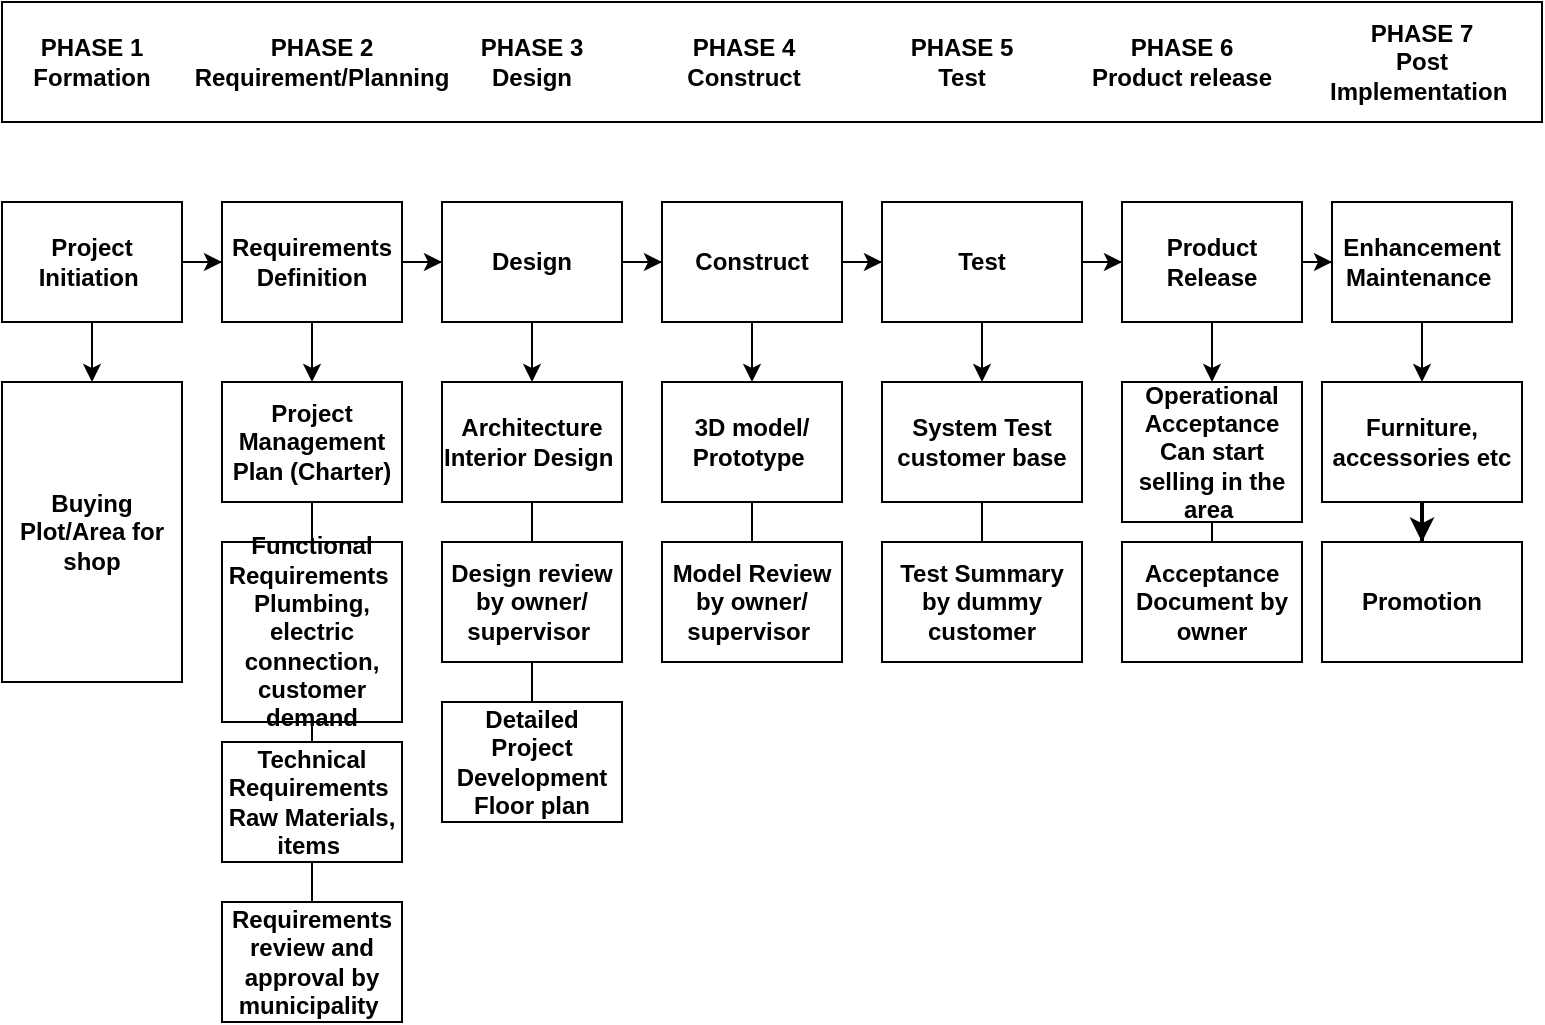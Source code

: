 <mxfile version="16.4.7" type="github">
  <diagram id="HulPGH48MOJRQ9pYyKQ1" name="Page-1">
    <mxGraphModel dx="1278" dy="589" grid="1" gridSize="10" guides="1" tooltips="1" connect="1" arrows="1" fold="1" page="1" pageScale="1" pageWidth="850" pageHeight="1100" math="0" shadow="0">
      <root>
        <mxCell id="0" />
        <mxCell id="1" parent="0" />
        <mxCell id="4xEq2jijBpp5c2q7PLIP-1" value="" style="rounded=0;whiteSpace=wrap;html=1;fontStyle=1" parent="1" vertex="1">
          <mxGeometry x="70" y="20" width="770" height="60" as="geometry" />
        </mxCell>
        <mxCell id="4xEq2jijBpp5c2q7PLIP-2" value="PHASE 1&lt;br&gt;Formation" style="text;html=1;strokeColor=none;fillColor=none;align=center;verticalAlign=middle;whiteSpace=wrap;rounded=0;fontStyle=1" parent="1" vertex="1">
          <mxGeometry x="70" y="20" width="90" height="60" as="geometry" />
        </mxCell>
        <mxCell id="4xEq2jijBpp5c2q7PLIP-3" value="PHASE 2&lt;br&gt;Requirement/Planning" style="text;html=1;strokeColor=none;fillColor=none;align=center;verticalAlign=middle;whiteSpace=wrap;rounded=0;fontStyle=1" parent="1" vertex="1">
          <mxGeometry x="180" y="20" width="100" height="60" as="geometry" />
        </mxCell>
        <mxCell id="4xEq2jijBpp5c2q7PLIP-4" value="PHASE 3&lt;br&gt;Design" style="text;html=1;strokeColor=none;fillColor=none;align=center;verticalAlign=middle;whiteSpace=wrap;rounded=0;fontStyle=1" parent="1" vertex="1">
          <mxGeometry x="285" y="20" width="100" height="60" as="geometry" />
        </mxCell>
        <mxCell id="4xEq2jijBpp5c2q7PLIP-5" value="PHASE 4&lt;br&gt;Construct" style="text;html=1;strokeColor=none;fillColor=none;align=center;verticalAlign=middle;whiteSpace=wrap;rounded=0;fontStyle=1" parent="1" vertex="1">
          <mxGeometry x="391" y="20" width="100" height="60" as="geometry" />
        </mxCell>
        <mxCell id="4xEq2jijBpp5c2q7PLIP-6" value="PHASE 5&lt;br&gt;Test" style="text;html=1;strokeColor=none;fillColor=none;align=center;verticalAlign=middle;whiteSpace=wrap;rounded=0;fontStyle=1" parent="1" vertex="1">
          <mxGeometry x="500" y="20" width="100" height="60" as="geometry" />
        </mxCell>
        <mxCell id="4xEq2jijBpp5c2q7PLIP-7" value="PHASE 6&lt;br&gt;Product release" style="text;html=1;strokeColor=none;fillColor=none;align=center;verticalAlign=middle;whiteSpace=wrap;rounded=0;fontStyle=1" parent="1" vertex="1">
          <mxGeometry x="610" y="20" width="100" height="60" as="geometry" />
        </mxCell>
        <mxCell id="4xEq2jijBpp5c2q7PLIP-8" value="PHASE 7&lt;br&gt;Post Implementation&amp;nbsp;" style="text;html=1;strokeColor=none;fillColor=none;align=center;verticalAlign=middle;whiteSpace=wrap;rounded=0;fontStyle=1" parent="1" vertex="1">
          <mxGeometry x="720" y="20" width="120" height="60" as="geometry" />
        </mxCell>
        <mxCell id="4xEq2jijBpp5c2q7PLIP-9" value="" style="edgeStyle=orthogonalEdgeStyle;rounded=0;orthogonalLoop=1;jettySize=auto;html=1;fontStyle=1" parent="1" source="4xEq2jijBpp5c2q7PLIP-11" target="4xEq2jijBpp5c2q7PLIP-14" edge="1">
          <mxGeometry relative="1" as="geometry" />
        </mxCell>
        <mxCell id="4xEq2jijBpp5c2q7PLIP-10" value="" style="edgeStyle=orthogonalEdgeStyle;rounded=0;orthogonalLoop=1;jettySize=auto;html=1;endArrow=classic;endFill=1;fontStyle=1" parent="1" source="4xEq2jijBpp5c2q7PLIP-11" target="4xEq2jijBpp5c2q7PLIP-29" edge="1">
          <mxGeometry relative="1" as="geometry" />
        </mxCell>
        <mxCell id="4xEq2jijBpp5c2q7PLIP-11" value="Project Initiation&amp;nbsp;" style="rounded=0;whiteSpace=wrap;html=1;fontStyle=1" parent="1" vertex="1">
          <mxGeometry x="70" y="120" width="90" height="60" as="geometry" />
        </mxCell>
        <mxCell id="4xEq2jijBpp5c2q7PLIP-12" value="" style="edgeStyle=orthogonalEdgeStyle;rounded=0;orthogonalLoop=1;jettySize=auto;html=1;fontStyle=1" parent="1" source="4xEq2jijBpp5c2q7PLIP-14" target="4xEq2jijBpp5c2q7PLIP-17" edge="1">
          <mxGeometry relative="1" as="geometry" />
        </mxCell>
        <mxCell id="4xEq2jijBpp5c2q7PLIP-13" value="" style="edgeStyle=orthogonalEdgeStyle;rounded=0;orthogonalLoop=1;jettySize=auto;html=1;entryX=0.5;entryY=0;entryDx=0;entryDy=0;startArrow=none;startFill=0;endArrow=classic;endFill=1;fontStyle=1" parent="1" source="4xEq2jijBpp5c2q7PLIP-14" target="4xEq2jijBpp5c2q7PLIP-47" edge="1">
          <mxGeometry relative="1" as="geometry" />
        </mxCell>
        <mxCell id="4xEq2jijBpp5c2q7PLIP-14" value="Requirements Definition" style="rounded=0;whiteSpace=wrap;html=1;fontStyle=1" parent="1" vertex="1">
          <mxGeometry x="180" y="120" width="90" height="60" as="geometry" />
        </mxCell>
        <mxCell id="4xEq2jijBpp5c2q7PLIP-15" value="" style="edgeStyle=orthogonalEdgeStyle;rounded=0;orthogonalLoop=1;jettySize=auto;html=1;fontStyle=1" parent="1" source="4xEq2jijBpp5c2q7PLIP-17" target="4xEq2jijBpp5c2q7PLIP-20" edge="1">
          <mxGeometry relative="1" as="geometry" />
        </mxCell>
        <mxCell id="4xEq2jijBpp5c2q7PLIP-16" value="" style="edgeStyle=orthogonalEdgeStyle;rounded=0;orthogonalLoop=1;jettySize=auto;html=1;fontStyle=1" parent="1" source="4xEq2jijBpp5c2q7PLIP-17" target="4xEq2jijBpp5c2q7PLIP-42" edge="1">
          <mxGeometry relative="1" as="geometry" />
        </mxCell>
        <mxCell id="4xEq2jijBpp5c2q7PLIP-17" value="Design" style="rounded=0;whiteSpace=wrap;html=1;fontStyle=1" parent="1" vertex="1">
          <mxGeometry x="290" y="120" width="90" height="60" as="geometry" />
        </mxCell>
        <mxCell id="4xEq2jijBpp5c2q7PLIP-18" value="" style="edgeStyle=orthogonalEdgeStyle;rounded=0;orthogonalLoop=1;jettySize=auto;html=1;fontStyle=1" parent="1" source="4xEq2jijBpp5c2q7PLIP-20" target="4xEq2jijBpp5c2q7PLIP-23" edge="1">
          <mxGeometry relative="1" as="geometry" />
        </mxCell>
        <mxCell id="4xEq2jijBpp5c2q7PLIP-19" value="" style="edgeStyle=orthogonalEdgeStyle;rounded=0;orthogonalLoop=1;jettySize=auto;html=1;fontStyle=1" parent="1" source="4xEq2jijBpp5c2q7PLIP-20" target="4xEq2jijBpp5c2q7PLIP-39" edge="1">
          <mxGeometry relative="1" as="geometry" />
        </mxCell>
        <mxCell id="4xEq2jijBpp5c2q7PLIP-20" value="Construct" style="rounded=0;whiteSpace=wrap;html=1;fontStyle=1" parent="1" vertex="1">
          <mxGeometry x="400" y="120" width="90" height="60" as="geometry" />
        </mxCell>
        <mxCell id="4xEq2jijBpp5c2q7PLIP-21" value="" style="edgeStyle=orthogonalEdgeStyle;rounded=0;orthogonalLoop=1;jettySize=auto;html=1;fontStyle=1" parent="1" source="4xEq2jijBpp5c2q7PLIP-23" target="4xEq2jijBpp5c2q7PLIP-26" edge="1">
          <mxGeometry relative="1" as="geometry" />
        </mxCell>
        <mxCell id="4xEq2jijBpp5c2q7PLIP-22" value="" style="edgeStyle=orthogonalEdgeStyle;rounded=0;orthogonalLoop=1;jettySize=auto;html=1;entryX=0.5;entryY=0;entryDx=0;entryDy=0;fontStyle=1" parent="1" source="4xEq2jijBpp5c2q7PLIP-23" target="4xEq2jijBpp5c2q7PLIP-36" edge="1">
          <mxGeometry relative="1" as="geometry" />
        </mxCell>
        <mxCell id="4xEq2jijBpp5c2q7PLIP-23" value="Test" style="rounded=0;whiteSpace=wrap;html=1;fontStyle=1" parent="1" vertex="1">
          <mxGeometry x="510" y="120" width="100" height="60" as="geometry" />
        </mxCell>
        <mxCell id="4xEq2jijBpp5c2q7PLIP-24" value="" style="edgeStyle=orthogonalEdgeStyle;rounded=0;orthogonalLoop=1;jettySize=auto;html=1;fontStyle=1" parent="1" source="4xEq2jijBpp5c2q7PLIP-26" target="4xEq2jijBpp5c2q7PLIP-28" edge="1">
          <mxGeometry relative="1" as="geometry" />
        </mxCell>
        <mxCell id="4xEq2jijBpp5c2q7PLIP-25" value="" style="edgeStyle=orthogonalEdgeStyle;rounded=0;orthogonalLoop=1;jettySize=auto;html=1;fontStyle=1" parent="1" source="4xEq2jijBpp5c2q7PLIP-26" target="4xEq2jijBpp5c2q7PLIP-33" edge="1">
          <mxGeometry relative="1" as="geometry" />
        </mxCell>
        <mxCell id="4xEq2jijBpp5c2q7PLIP-26" value="Product Release" style="rounded=0;whiteSpace=wrap;html=1;fontStyle=1" parent="1" vertex="1">
          <mxGeometry x="630" y="120" width="90" height="60" as="geometry" />
        </mxCell>
        <mxCell id="4xEq2jijBpp5c2q7PLIP-27" value="" style="edgeStyle=orthogonalEdgeStyle;rounded=0;orthogonalLoop=1;jettySize=auto;html=1;fontStyle=1" parent="1" source="4xEq2jijBpp5c2q7PLIP-28" target="4xEq2jijBpp5c2q7PLIP-31" edge="1">
          <mxGeometry relative="1" as="geometry" />
        </mxCell>
        <mxCell id="4xEq2jijBpp5c2q7PLIP-28" value="Enhancement Maintenance&amp;nbsp;" style="rounded=0;whiteSpace=wrap;html=1;fontStyle=1" parent="1" vertex="1">
          <mxGeometry x="735" y="120" width="90" height="60" as="geometry" />
        </mxCell>
        <mxCell id="4xEq2jijBpp5c2q7PLIP-29" value="Buying Plot/Area for shop" style="rounded=0;whiteSpace=wrap;html=1;fontStyle=1" parent="1" vertex="1">
          <mxGeometry x="70" y="210" width="90" height="150" as="geometry" />
        </mxCell>
        <mxCell id="4xEq2jijBpp5c2q7PLIP-30" value="" style="edgeStyle=orthogonalEdgeStyle;rounded=0;orthogonalLoop=1;jettySize=auto;html=1;fontSize=14;startArrow=none;startFill=0;endArrow=classic;endFill=1;strokeWidth=2;" parent="1" source="4xEq2jijBpp5c2q7PLIP-31" target="4xEq2jijBpp5c2q7PLIP-53" edge="1">
          <mxGeometry relative="1" as="geometry" />
        </mxCell>
        <mxCell id="4xEq2jijBpp5c2q7PLIP-31" value="Furniture, accessories etc" style="rounded=0;whiteSpace=wrap;html=1;fontStyle=1" parent="1" vertex="1">
          <mxGeometry x="730" y="210" width="100" height="60" as="geometry" />
        </mxCell>
        <mxCell id="4xEq2jijBpp5c2q7PLIP-32" value="" style="edgeStyle=orthogonalEdgeStyle;rounded=0;orthogonalLoop=1;jettySize=auto;html=1;endArrow=none;endFill=0;fontStyle=1" parent="1" source="4xEq2jijBpp5c2q7PLIP-33" target="4xEq2jijBpp5c2q7PLIP-34" edge="1">
          <mxGeometry relative="1" as="geometry" />
        </mxCell>
        <mxCell id="4xEq2jijBpp5c2q7PLIP-33" value="Operational Acceptance&lt;br&gt;Can start selling in the area&amp;nbsp;" style="rounded=0;whiteSpace=wrap;html=1;fontStyle=1" parent="1" vertex="1">
          <mxGeometry x="630" y="210" width="90" height="70" as="geometry" />
        </mxCell>
        <mxCell id="4xEq2jijBpp5c2q7PLIP-34" value="Acceptance Document by owner" style="rounded=0;whiteSpace=wrap;html=1;fontStyle=1" parent="1" vertex="1">
          <mxGeometry x="630" y="290" width="90" height="60" as="geometry" />
        </mxCell>
        <mxCell id="4xEq2jijBpp5c2q7PLIP-35" value="" style="edgeStyle=orthogonalEdgeStyle;rounded=0;orthogonalLoop=1;jettySize=auto;html=1;endArrow=none;endFill=0;fontStyle=1" parent="1" source="4xEq2jijBpp5c2q7PLIP-36" target="4xEq2jijBpp5c2q7PLIP-37" edge="1">
          <mxGeometry relative="1" as="geometry" />
        </mxCell>
        <mxCell id="4xEq2jijBpp5c2q7PLIP-36" value="System Test&lt;br&gt;customer base" style="rounded=0;whiteSpace=wrap;html=1;fontStyle=1" parent="1" vertex="1">
          <mxGeometry x="510" y="210" width="100" height="60" as="geometry" />
        </mxCell>
        <mxCell id="4xEq2jijBpp5c2q7PLIP-37" value="Test Summary by dummy customer" style="rounded=0;whiteSpace=wrap;html=1;fontStyle=1" parent="1" vertex="1">
          <mxGeometry x="510" y="290" width="100" height="60" as="geometry" />
        </mxCell>
        <mxCell id="4xEq2jijBpp5c2q7PLIP-38" value="" style="edgeStyle=orthogonalEdgeStyle;rounded=0;orthogonalLoop=1;jettySize=auto;html=1;endArrow=none;endFill=0;fontStyle=1" parent="1" source="4xEq2jijBpp5c2q7PLIP-39" target="4xEq2jijBpp5c2q7PLIP-40" edge="1">
          <mxGeometry relative="1" as="geometry" />
        </mxCell>
        <mxCell id="4xEq2jijBpp5c2q7PLIP-39" value="3D model/ Prototype&amp;nbsp;" style="rounded=0;whiteSpace=wrap;html=1;fontStyle=1" parent="1" vertex="1">
          <mxGeometry x="400" y="210" width="90" height="60" as="geometry" />
        </mxCell>
        <mxCell id="4xEq2jijBpp5c2q7PLIP-40" value="Model Review by owner/ supervisor&amp;nbsp;" style="rounded=0;whiteSpace=wrap;html=1;fontStyle=1" parent="1" vertex="1">
          <mxGeometry x="400" y="290" width="90" height="60" as="geometry" />
        </mxCell>
        <mxCell id="4xEq2jijBpp5c2q7PLIP-41" value="" style="edgeStyle=orthogonalEdgeStyle;rounded=0;orthogonalLoop=1;jettySize=auto;html=1;endArrow=none;endFill=0;fontStyle=1" parent="1" source="4xEq2jijBpp5c2q7PLIP-42" target="4xEq2jijBpp5c2q7PLIP-44" edge="1">
          <mxGeometry relative="1" as="geometry" />
        </mxCell>
        <mxCell id="4xEq2jijBpp5c2q7PLIP-42" value="Architecture&lt;br&gt;Interior Design&amp;nbsp;" style="rounded=0;whiteSpace=wrap;html=1;fontStyle=1" parent="1" vertex="1">
          <mxGeometry x="290" y="210" width="90" height="60" as="geometry" />
        </mxCell>
        <mxCell id="4xEq2jijBpp5c2q7PLIP-43" value="" style="edgeStyle=orthogonalEdgeStyle;rounded=0;orthogonalLoop=1;jettySize=auto;html=1;endArrow=none;endFill=0;fontStyle=1" parent="1" source="4xEq2jijBpp5c2q7PLIP-44" target="4xEq2jijBpp5c2q7PLIP-45" edge="1">
          <mxGeometry relative="1" as="geometry" />
        </mxCell>
        <mxCell id="4xEq2jijBpp5c2q7PLIP-44" value="Design review by owner/ supervisor&amp;nbsp;" style="rounded=0;whiteSpace=wrap;html=1;fontStyle=1" parent="1" vertex="1">
          <mxGeometry x="290" y="290" width="90" height="60" as="geometry" />
        </mxCell>
        <mxCell id="4xEq2jijBpp5c2q7PLIP-45" value="Detailed Project Development&lt;br&gt;Floor plan" style="rounded=0;whiteSpace=wrap;html=1;fontStyle=1" parent="1" vertex="1">
          <mxGeometry x="290" y="370" width="90" height="60" as="geometry" />
        </mxCell>
        <mxCell id="4xEq2jijBpp5c2q7PLIP-46" value="" style="edgeStyle=orthogonalEdgeStyle;rounded=0;orthogonalLoop=1;jettySize=auto;html=1;endArrow=none;endFill=0;fontStyle=1" parent="1" source="4xEq2jijBpp5c2q7PLIP-47" target="4xEq2jijBpp5c2q7PLIP-49" edge="1">
          <mxGeometry relative="1" as="geometry" />
        </mxCell>
        <mxCell id="4xEq2jijBpp5c2q7PLIP-47" value="Project Management Plan (Charter)" style="rounded=0;whiteSpace=wrap;html=1;fontStyle=1" parent="1" vertex="1">
          <mxGeometry x="180" y="210" width="90" height="60" as="geometry" />
        </mxCell>
        <mxCell id="4xEq2jijBpp5c2q7PLIP-48" value="" style="edgeStyle=orthogonalEdgeStyle;rounded=0;orthogonalLoop=1;jettySize=auto;html=1;endArrow=none;endFill=0;fontStyle=1" parent="1" source="4xEq2jijBpp5c2q7PLIP-49" target="4xEq2jijBpp5c2q7PLIP-51" edge="1">
          <mxGeometry relative="1" as="geometry" />
        </mxCell>
        <mxCell id="4xEq2jijBpp5c2q7PLIP-49" value="Functional Requirements&amp;nbsp;&lt;br&gt;Plumbing, electric connection, customer demand" style="rounded=0;whiteSpace=wrap;html=1;fontStyle=1" parent="1" vertex="1">
          <mxGeometry x="180" y="290" width="90" height="90" as="geometry" />
        </mxCell>
        <mxCell id="4xEq2jijBpp5c2q7PLIP-50" value="" style="edgeStyle=orthogonalEdgeStyle;rounded=0;orthogonalLoop=1;jettySize=auto;html=1;endArrow=none;endFill=0;fontStyle=1" parent="1" source="4xEq2jijBpp5c2q7PLIP-51" target="4xEq2jijBpp5c2q7PLIP-52" edge="1">
          <mxGeometry relative="1" as="geometry" />
        </mxCell>
        <mxCell id="4xEq2jijBpp5c2q7PLIP-51" value="Technical Requirements&amp;nbsp;&lt;br&gt;Raw Materials, items&amp;nbsp;" style="rounded=0;whiteSpace=wrap;html=1;fontStyle=1" parent="1" vertex="1">
          <mxGeometry x="180" y="390" width="90" height="60" as="geometry" />
        </mxCell>
        <mxCell id="4xEq2jijBpp5c2q7PLIP-52" value="Requirements review and approval by municipality&amp;nbsp;" style="rounded=0;whiteSpace=wrap;html=1;fontStyle=1" parent="1" vertex="1">
          <mxGeometry x="180" y="470" width="90" height="60" as="geometry" />
        </mxCell>
        <mxCell id="4xEq2jijBpp5c2q7PLIP-53" value="Promotion" style="rounded=0;whiteSpace=wrap;html=1;fontStyle=1" parent="1" vertex="1">
          <mxGeometry x="730" y="290" width="100" height="60" as="geometry" />
        </mxCell>
      </root>
    </mxGraphModel>
  </diagram>
</mxfile>
